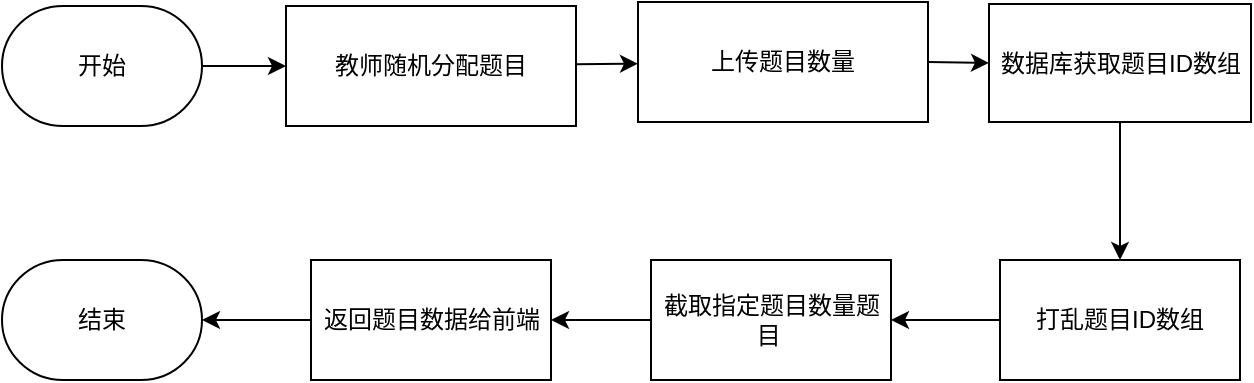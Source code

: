 <mxfile scale="20" border="20">
    <diagram id="CX3G9Xh7dB3GCvSDx5av" name="第 1 页">
        <mxGraphModel dx="967" dy="571" grid="0" gridSize="10" guides="1" tooltips="1" connect="1" arrows="1" fold="1" page="1" pageScale="1" pageWidth="1169" pageHeight="827" background="#ffffff" math="0" shadow="0">
            <root>
                <mxCell id="0"/>
                <mxCell id="1" parent="0"/>
                <mxCell id="258" value="" style="edgeStyle=none;html=1;strokeColor=#000000;fontSize=12;" parent="1" source="229" target="257" edge="1">
                    <mxGeometry relative="1" as="geometry"/>
                </mxCell>
                <mxCell id="229" value="&lt;font style=&quot;font-size: 12px;&quot;&gt;教师随机分配题目&lt;/font&gt;" style="rounded=0;whiteSpace=wrap;html=1;fillColor=#FFFFFF;strokeColor=#000000;fontColor=#000000;strokeWidth=1;fontSize=12;" parent="1" vertex="1">
                    <mxGeometry x="359" y="262" width="145" height="60" as="geometry"/>
                </mxCell>
                <mxCell id="245" value="" style="edgeStyle=none;html=1;fontColor=#000000;strokeColor=#000000;strokeWidth=1;fontSize=12;" parent="1" source="232" target="244" edge="1">
                    <mxGeometry relative="1" as="geometry"/>
                </mxCell>
                <mxCell id="232" value="&lt;span style=&quot;font-size: 12px;&quot;&gt;数据库获取题目ID数组&lt;/span&gt;" style="rounded=0;whiteSpace=wrap;html=1;fillColor=#FFFFFF;strokeColor=#000000;fontColor=#000000;strokeWidth=1;fontSize=12;" parent="1" vertex="1">
                    <mxGeometry x="710.5" y="261" width="131" height="59" as="geometry"/>
                </mxCell>
                <mxCell id="247" value="" style="edgeStyle=none;html=1;strokeColor=#000000;fontColor=#000000;strokeWidth=1;fontSize=12;" parent="1" source="244" target="246" edge="1">
                    <mxGeometry relative="1" as="geometry"/>
                </mxCell>
                <mxCell id="244" value="打乱题目ID数组" style="whiteSpace=wrap;html=1;rounded=0;fillColor=#FFFFFF;strokeColor=#000000;fontColor=#000000;strokeWidth=1;fontSize=12;" parent="1" vertex="1">
                    <mxGeometry x="716" y="389" width="120" height="60" as="geometry"/>
                </mxCell>
                <mxCell id="254" value="" style="edgeStyle=none;html=1;strokeColor=#000000;fontColor=#000000;strokeWidth=1;fontSize=12;" parent="1" source="246" target="253" edge="1">
                    <mxGeometry relative="1" as="geometry"/>
                </mxCell>
                <mxCell id="246" value="截取指定题目数量题目&amp;nbsp;" style="whiteSpace=wrap;html=1;rounded=0;fillColor=#FFFFFF;strokeColor=#000000;fontColor=#000000;strokeWidth=1;fontSize=12;" parent="1" vertex="1">
                    <mxGeometry x="541.5" y="389" width="120" height="60" as="geometry"/>
                </mxCell>
                <mxCell id="250" style="edgeStyle=none;html=1;exitX=1;exitY=0.5;exitDx=0;exitDy=0;exitPerimeter=0;entryX=0;entryY=0.5;entryDx=0;entryDy=0;strokeColor=#000000;fontColor=#000000;strokeWidth=1;fontSize=12;" parent="1" source="248" target="229" edge="1">
                    <mxGeometry relative="1" as="geometry"/>
                </mxCell>
                <mxCell id="248" value="开始" style="strokeWidth=1;html=1;shape=mxgraph.flowchart.terminator;whiteSpace=wrap;fillColor=#FFFFFF;strokeColor=#000000;fontColor=#000000;fontSize=12;" parent="1" vertex="1">
                    <mxGeometry x="217" y="262" width="100" height="60" as="geometry"/>
                </mxCell>
                <mxCell id="260" style="edgeStyle=none;html=1;exitX=0;exitY=0.5;exitDx=0;exitDy=0;entryX=1;entryY=0.5;entryDx=0;entryDy=0;entryPerimeter=0;strokeColor=#000000;fontSize=12;" parent="1" source="253" target="255" edge="1">
                    <mxGeometry relative="1" as="geometry"/>
                </mxCell>
                <mxCell id="253" value="返回题目数据给前端" style="whiteSpace=wrap;html=1;rounded=0;fillColor=#FFFFFF;strokeColor=#000000;fontColor=#000000;strokeWidth=1;fontSize=12;" parent="1" vertex="1">
                    <mxGeometry x="371.5" y="389" width="120" height="60" as="geometry"/>
                </mxCell>
                <mxCell id="255" value="结束" style="strokeWidth=1;html=1;shape=mxgraph.flowchart.terminator;whiteSpace=wrap;fillColor=#FFFFFF;strokeColor=#000000;fontColor=#000000;fontSize=12;" parent="1" vertex="1">
                    <mxGeometry x="217" y="389" width="100" height="60" as="geometry"/>
                </mxCell>
                <mxCell id="259" style="edgeStyle=none;html=1;exitX=1;exitY=0.5;exitDx=0;exitDy=0;entryX=0;entryY=0.5;entryDx=0;entryDy=0;strokeColor=#000000;fontSize=12;" parent="1" source="257" target="232" edge="1">
                    <mxGeometry relative="1" as="geometry"/>
                </mxCell>
                <mxCell id="257" value="&lt;font style=&quot;font-size: 12px;&quot;&gt;上传题目数量&lt;/font&gt;" style="rounded=0;whiteSpace=wrap;html=1;fillColor=#FFFFFF;strokeColor=#000000;fontColor=#000000;strokeWidth=1;fontSize=12;" parent="1" vertex="1">
                    <mxGeometry x="535" y="260" width="145" height="60" as="geometry"/>
                </mxCell>
            </root>
        </mxGraphModel>
    </diagram>
</mxfile>
